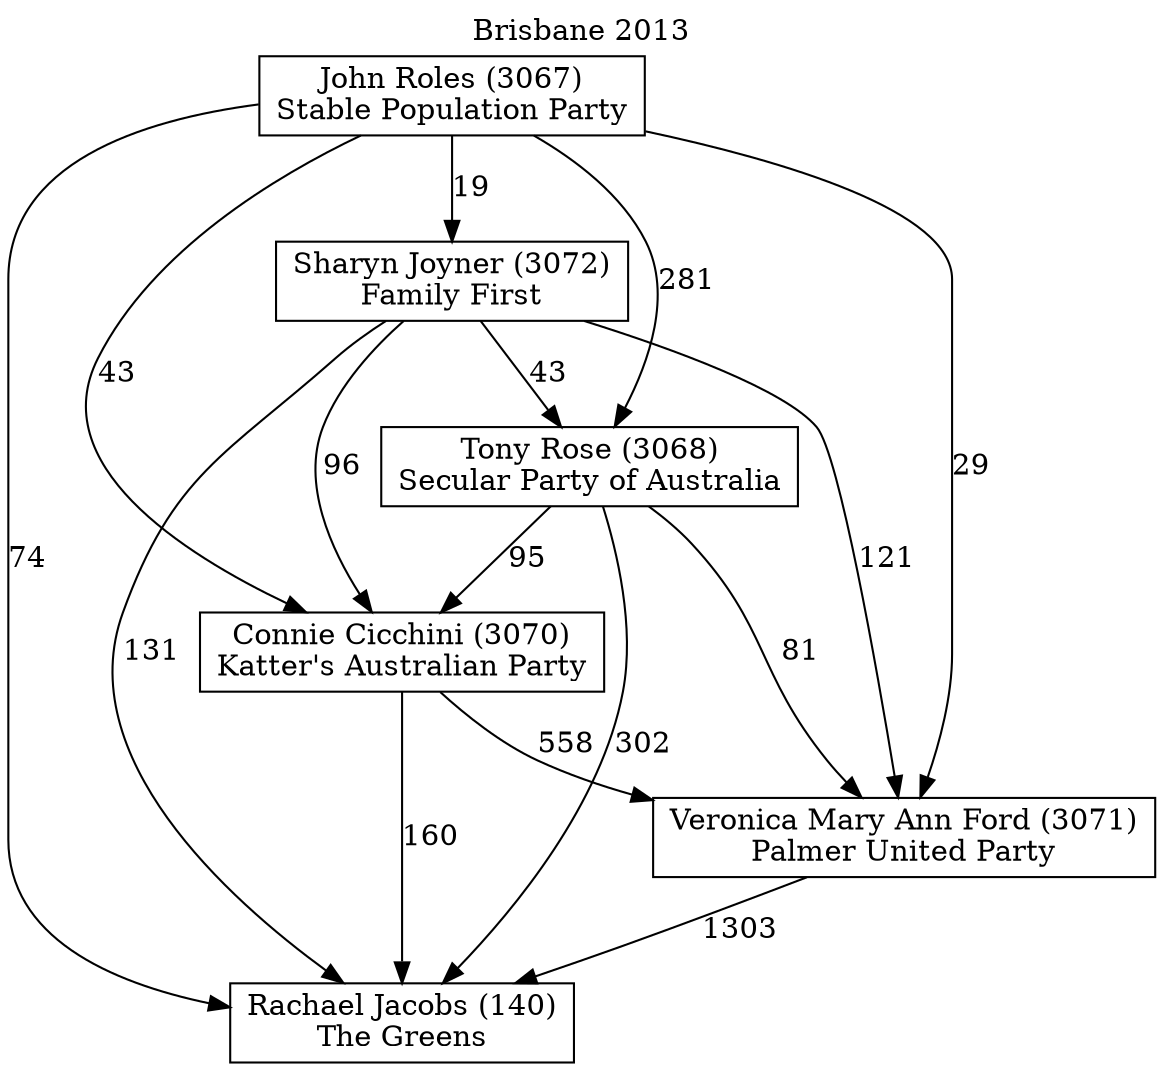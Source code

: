 // House preference flow
digraph "Rachael Jacobs (140)_Brisbane_2013" {
	graph [label="Brisbane 2013" labelloc=t mclimit=10]
	node [shape=box]
	"Connie Cicchini (3070)" [label="Connie Cicchini (3070)
Katter's Australian Party"]
	"John Roles (3067)" [label="John Roles (3067)
Stable Population Party"]
	"Rachael Jacobs (140)" [label="Rachael Jacobs (140)
The Greens"]
	"Sharyn Joyner (3072)" [label="Sharyn Joyner (3072)
Family First"]
	"Tony Rose (3068)" [label="Tony Rose (3068)
Secular Party of Australia"]
	"Veronica Mary Ann Ford (3071)" [label="Veronica Mary Ann Ford (3071)
Palmer United Party"]
	"Connie Cicchini (3070)" -> "Rachael Jacobs (140)" [label=160]
	"Connie Cicchini (3070)" -> "Veronica Mary Ann Ford (3071)" [label=558]
	"John Roles (3067)" -> "Connie Cicchini (3070)" [label=43]
	"John Roles (3067)" -> "Rachael Jacobs (140)" [label=74]
	"John Roles (3067)" -> "Sharyn Joyner (3072)" [label=19]
	"John Roles (3067)" -> "Tony Rose (3068)" [label=281]
	"John Roles (3067)" -> "Veronica Mary Ann Ford (3071)" [label=29]
	"Sharyn Joyner (3072)" -> "Connie Cicchini (3070)" [label=96]
	"Sharyn Joyner (3072)" -> "Rachael Jacobs (140)" [label=131]
	"Sharyn Joyner (3072)" -> "Tony Rose (3068)" [label=43]
	"Sharyn Joyner (3072)" -> "Veronica Mary Ann Ford (3071)" [label=121]
	"Tony Rose (3068)" -> "Connie Cicchini (3070)" [label=95]
	"Tony Rose (3068)" -> "Rachael Jacobs (140)" [label=302]
	"Tony Rose (3068)" -> "Veronica Mary Ann Ford (3071)" [label=81]
	"Veronica Mary Ann Ford (3071)" -> "Rachael Jacobs (140)" [label=1303]
}
